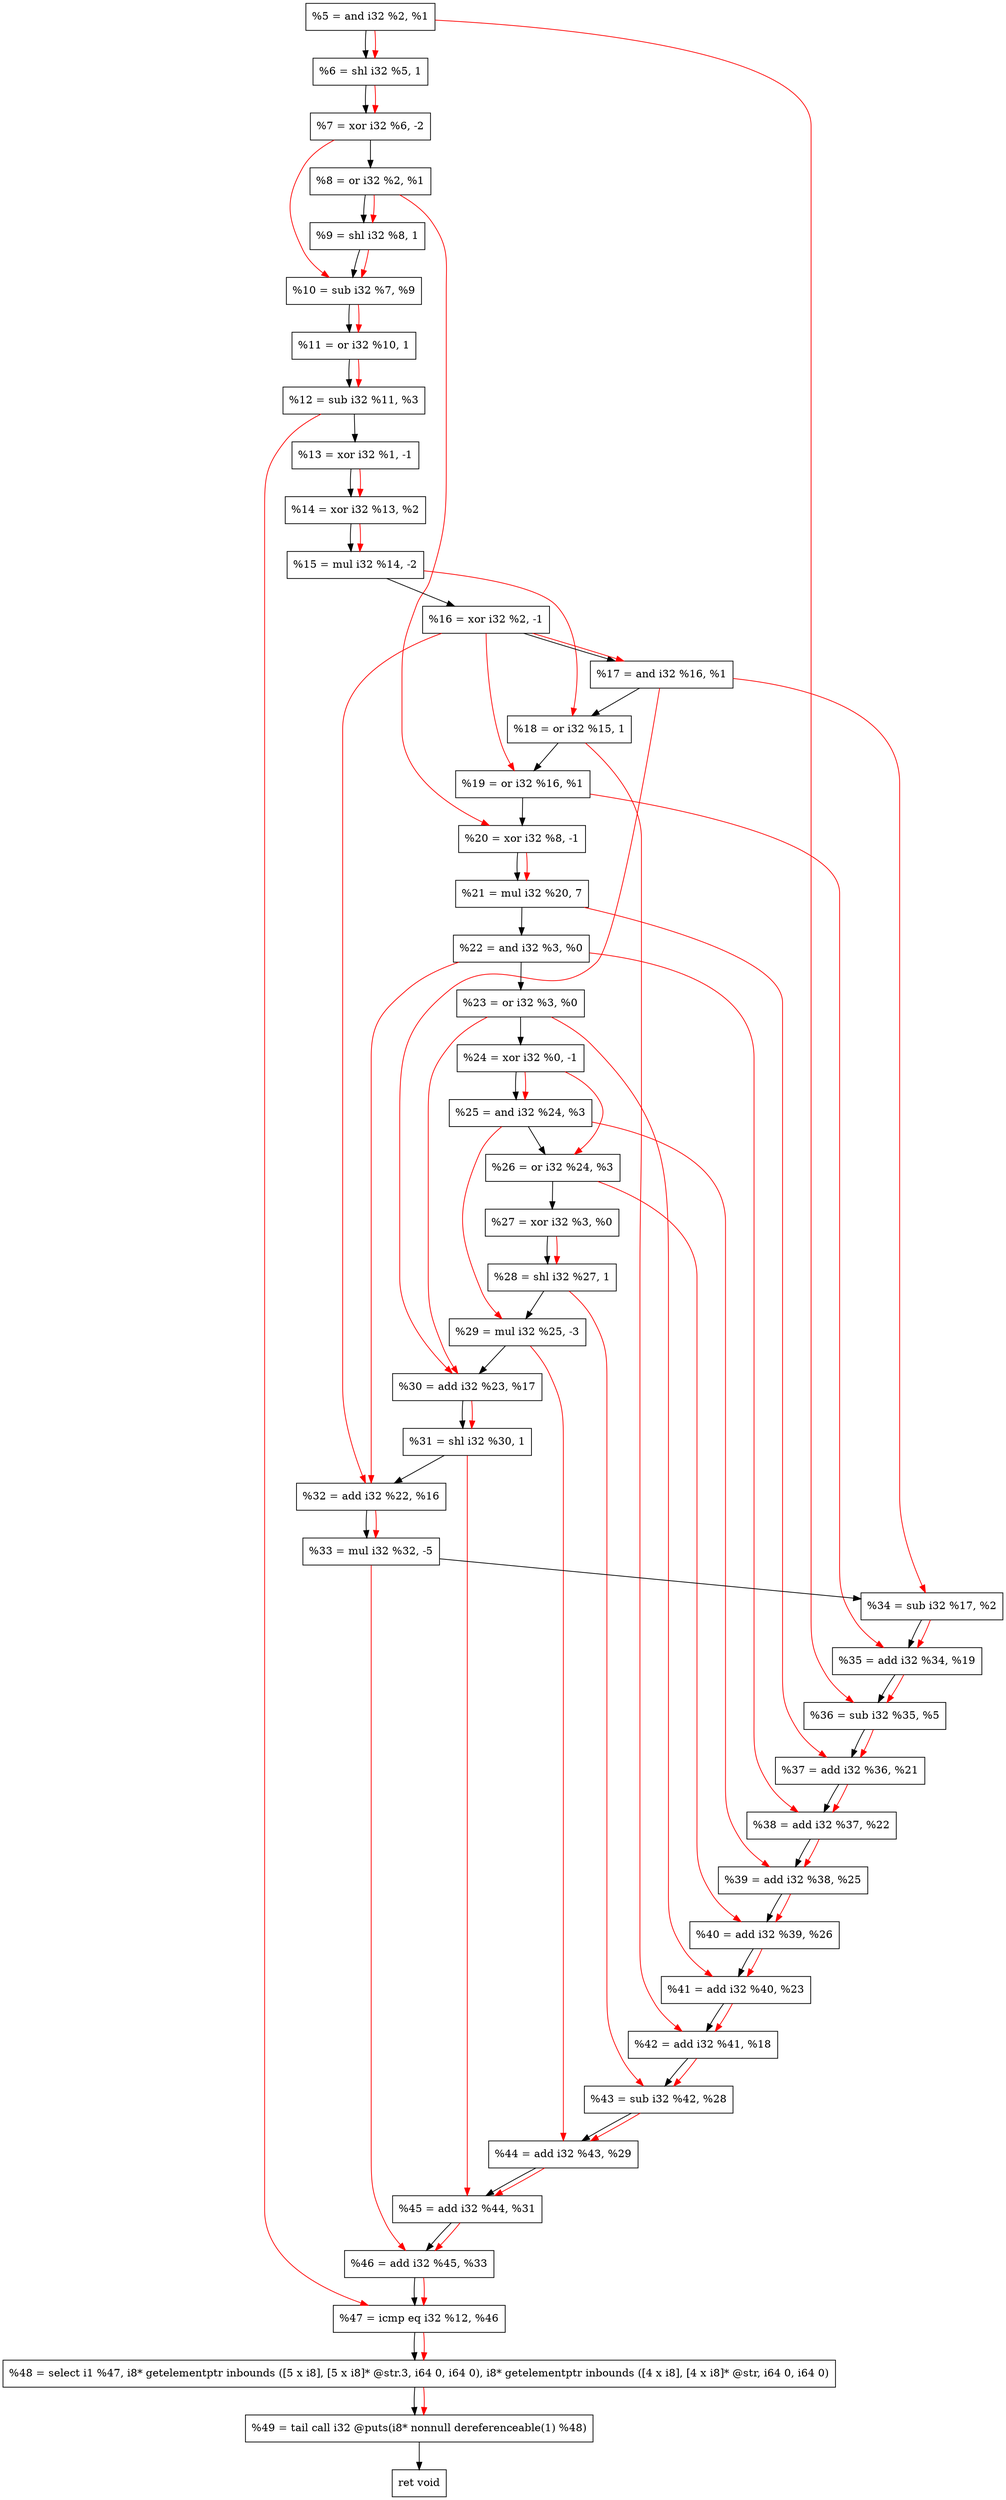 digraph "DFG for'crackme' function" {
	Node0x1bd0b80[shape=record, label="  %5 = and i32 %2, %1"];
	Node0x1bd1200[shape=record, label="  %6 = shl i32 %5, 1"];
	Node0x1bd12a0[shape=record, label="  %7 = xor i32 %6, -2"];
	Node0x1bd1310[shape=record, label="  %8 = or i32 %2, %1"];
	Node0x1bd1380[shape=record, label="  %9 = shl i32 %8, 1"];
	Node0x1bd13f0[shape=record, label="  %10 = sub i32 %7, %9"];
	Node0x1bd1460[shape=record, label="  %11 = or i32 %10, 1"];
	Node0x1bd14d0[shape=record, label="  %12 = sub i32 %11, %3"];
	Node0x1bd1570[shape=record, label="  %13 = xor i32 %1, -1"];
	Node0x1bd15e0[shape=record, label="  %14 = xor i32 %13, %2"];
	Node0x1bd1650[shape=record, label="  %15 = mul i32 %14, -2"];
	Node0x1bd16c0[shape=record, label="  %16 = xor i32 %2, -1"];
	Node0x1bd1730[shape=record, label="  %17 = and i32 %16, %1"];
	Node0x1bd17a0[shape=record, label="  %18 = or i32 %15, 1"];
	Node0x1bd1810[shape=record, label="  %19 = or i32 %16, %1"];
	Node0x1bd1880[shape=record, label="  %20 = xor i32 %8, -1"];
	Node0x1bd1920[shape=record, label="  %21 = mul i32 %20, 7"];
	Node0x1bd1990[shape=record, label="  %22 = and i32 %3, %0"];
	Node0x1bd1a00[shape=record, label="  %23 = or i32 %3, %0"];
	Node0x1bd1a70[shape=record, label="  %24 = xor i32 %0, -1"];
	Node0x1bd1ae0[shape=record, label="  %25 = and i32 %24, %3"];
	Node0x1bd1b50[shape=record, label="  %26 = or i32 %24, %3"];
	Node0x1bd1bc0[shape=record, label="  %27 = xor i32 %3, %0"];
	Node0x1bd1c30[shape=record, label="  %28 = shl i32 %27, 1"];
	Node0x1bd1cd0[shape=record, label="  %29 = mul i32 %25, -3"];
	Node0x1bd1d40[shape=record, label="  %30 = add i32 %23, %17"];
	Node0x1bd1db0[shape=record, label="  %31 = shl i32 %30, 1"];
	Node0x1bd1e20[shape=record, label="  %32 = add i32 %22, %16"];
	Node0x1bd20d0[shape=record, label="  %33 = mul i32 %32, -5"];
	Node0x1bd2140[shape=record, label="  %34 = sub i32 %17, %2"];
	Node0x1bd21b0[shape=record, label="  %35 = add i32 %34, %19"];
	Node0x1bd2220[shape=record, label="  %36 = sub i32 %35, %5"];
	Node0x1bd2290[shape=record, label="  %37 = add i32 %36, %21"];
	Node0x1bd2300[shape=record, label="  %38 = add i32 %37, %22"];
	Node0x1bd2370[shape=record, label="  %39 = add i32 %38, %25"];
	Node0x1bd23e0[shape=record, label="  %40 = add i32 %39, %26"];
	Node0x1bd2450[shape=record, label="  %41 = add i32 %40, %23"];
	Node0x1bd24c0[shape=record, label="  %42 = add i32 %41, %18"];
	Node0x1bd2530[shape=record, label="  %43 = sub i32 %42, %28"];
	Node0x1bd25a0[shape=record, label="  %44 = add i32 %43, %29"];
	Node0x1bd2610[shape=record, label="  %45 = add i32 %44, %31"];
	Node0x1bd2680[shape=record, label="  %46 = add i32 %45, %33"];
	Node0x1bd26f0[shape=record, label="  %47 = icmp eq i32 %12, %46"];
	Node0x1b71268[shape=record, label="  %48 = select i1 %47, i8* getelementptr inbounds ([5 x i8], [5 x i8]* @str.3, i64 0, i64 0), i8* getelementptr inbounds ([4 x i8], [4 x i8]* @str, i64 0, i64 0)"];
	Node0x1bd2b90[shape=record, label="  %49 = tail call i32 @puts(i8* nonnull dereferenceable(1) %48)"];
	Node0x1bd2be0[shape=record, label="  ret void"];
	Node0x1bd0b80 -> Node0x1bd1200;
	Node0x1bd1200 -> Node0x1bd12a0;
	Node0x1bd12a0 -> Node0x1bd1310;
	Node0x1bd1310 -> Node0x1bd1380;
	Node0x1bd1380 -> Node0x1bd13f0;
	Node0x1bd13f0 -> Node0x1bd1460;
	Node0x1bd1460 -> Node0x1bd14d0;
	Node0x1bd14d0 -> Node0x1bd1570;
	Node0x1bd1570 -> Node0x1bd15e0;
	Node0x1bd15e0 -> Node0x1bd1650;
	Node0x1bd1650 -> Node0x1bd16c0;
	Node0x1bd16c0 -> Node0x1bd1730;
	Node0x1bd1730 -> Node0x1bd17a0;
	Node0x1bd17a0 -> Node0x1bd1810;
	Node0x1bd1810 -> Node0x1bd1880;
	Node0x1bd1880 -> Node0x1bd1920;
	Node0x1bd1920 -> Node0x1bd1990;
	Node0x1bd1990 -> Node0x1bd1a00;
	Node0x1bd1a00 -> Node0x1bd1a70;
	Node0x1bd1a70 -> Node0x1bd1ae0;
	Node0x1bd1ae0 -> Node0x1bd1b50;
	Node0x1bd1b50 -> Node0x1bd1bc0;
	Node0x1bd1bc0 -> Node0x1bd1c30;
	Node0x1bd1c30 -> Node0x1bd1cd0;
	Node0x1bd1cd0 -> Node0x1bd1d40;
	Node0x1bd1d40 -> Node0x1bd1db0;
	Node0x1bd1db0 -> Node0x1bd1e20;
	Node0x1bd1e20 -> Node0x1bd20d0;
	Node0x1bd20d0 -> Node0x1bd2140;
	Node0x1bd2140 -> Node0x1bd21b0;
	Node0x1bd21b0 -> Node0x1bd2220;
	Node0x1bd2220 -> Node0x1bd2290;
	Node0x1bd2290 -> Node0x1bd2300;
	Node0x1bd2300 -> Node0x1bd2370;
	Node0x1bd2370 -> Node0x1bd23e0;
	Node0x1bd23e0 -> Node0x1bd2450;
	Node0x1bd2450 -> Node0x1bd24c0;
	Node0x1bd24c0 -> Node0x1bd2530;
	Node0x1bd2530 -> Node0x1bd25a0;
	Node0x1bd25a0 -> Node0x1bd2610;
	Node0x1bd2610 -> Node0x1bd2680;
	Node0x1bd2680 -> Node0x1bd26f0;
	Node0x1bd26f0 -> Node0x1b71268;
	Node0x1b71268 -> Node0x1bd2b90;
	Node0x1bd2b90 -> Node0x1bd2be0;
edge [color=red]
	Node0x1bd0b80 -> Node0x1bd1200;
	Node0x1bd1200 -> Node0x1bd12a0;
	Node0x1bd1310 -> Node0x1bd1380;
	Node0x1bd12a0 -> Node0x1bd13f0;
	Node0x1bd1380 -> Node0x1bd13f0;
	Node0x1bd13f0 -> Node0x1bd1460;
	Node0x1bd1460 -> Node0x1bd14d0;
	Node0x1bd1570 -> Node0x1bd15e0;
	Node0x1bd15e0 -> Node0x1bd1650;
	Node0x1bd16c0 -> Node0x1bd1730;
	Node0x1bd1650 -> Node0x1bd17a0;
	Node0x1bd16c0 -> Node0x1bd1810;
	Node0x1bd1310 -> Node0x1bd1880;
	Node0x1bd1880 -> Node0x1bd1920;
	Node0x1bd1a70 -> Node0x1bd1ae0;
	Node0x1bd1a70 -> Node0x1bd1b50;
	Node0x1bd1bc0 -> Node0x1bd1c30;
	Node0x1bd1ae0 -> Node0x1bd1cd0;
	Node0x1bd1a00 -> Node0x1bd1d40;
	Node0x1bd1730 -> Node0x1bd1d40;
	Node0x1bd1d40 -> Node0x1bd1db0;
	Node0x1bd1990 -> Node0x1bd1e20;
	Node0x1bd16c0 -> Node0x1bd1e20;
	Node0x1bd1e20 -> Node0x1bd20d0;
	Node0x1bd1730 -> Node0x1bd2140;
	Node0x1bd2140 -> Node0x1bd21b0;
	Node0x1bd1810 -> Node0x1bd21b0;
	Node0x1bd21b0 -> Node0x1bd2220;
	Node0x1bd0b80 -> Node0x1bd2220;
	Node0x1bd2220 -> Node0x1bd2290;
	Node0x1bd1920 -> Node0x1bd2290;
	Node0x1bd2290 -> Node0x1bd2300;
	Node0x1bd1990 -> Node0x1bd2300;
	Node0x1bd2300 -> Node0x1bd2370;
	Node0x1bd1ae0 -> Node0x1bd2370;
	Node0x1bd2370 -> Node0x1bd23e0;
	Node0x1bd1b50 -> Node0x1bd23e0;
	Node0x1bd23e0 -> Node0x1bd2450;
	Node0x1bd1a00 -> Node0x1bd2450;
	Node0x1bd2450 -> Node0x1bd24c0;
	Node0x1bd17a0 -> Node0x1bd24c0;
	Node0x1bd24c0 -> Node0x1bd2530;
	Node0x1bd1c30 -> Node0x1bd2530;
	Node0x1bd2530 -> Node0x1bd25a0;
	Node0x1bd1cd0 -> Node0x1bd25a0;
	Node0x1bd25a0 -> Node0x1bd2610;
	Node0x1bd1db0 -> Node0x1bd2610;
	Node0x1bd2610 -> Node0x1bd2680;
	Node0x1bd20d0 -> Node0x1bd2680;
	Node0x1bd14d0 -> Node0x1bd26f0;
	Node0x1bd2680 -> Node0x1bd26f0;
	Node0x1bd26f0 -> Node0x1b71268;
	Node0x1b71268 -> Node0x1bd2b90;
}

